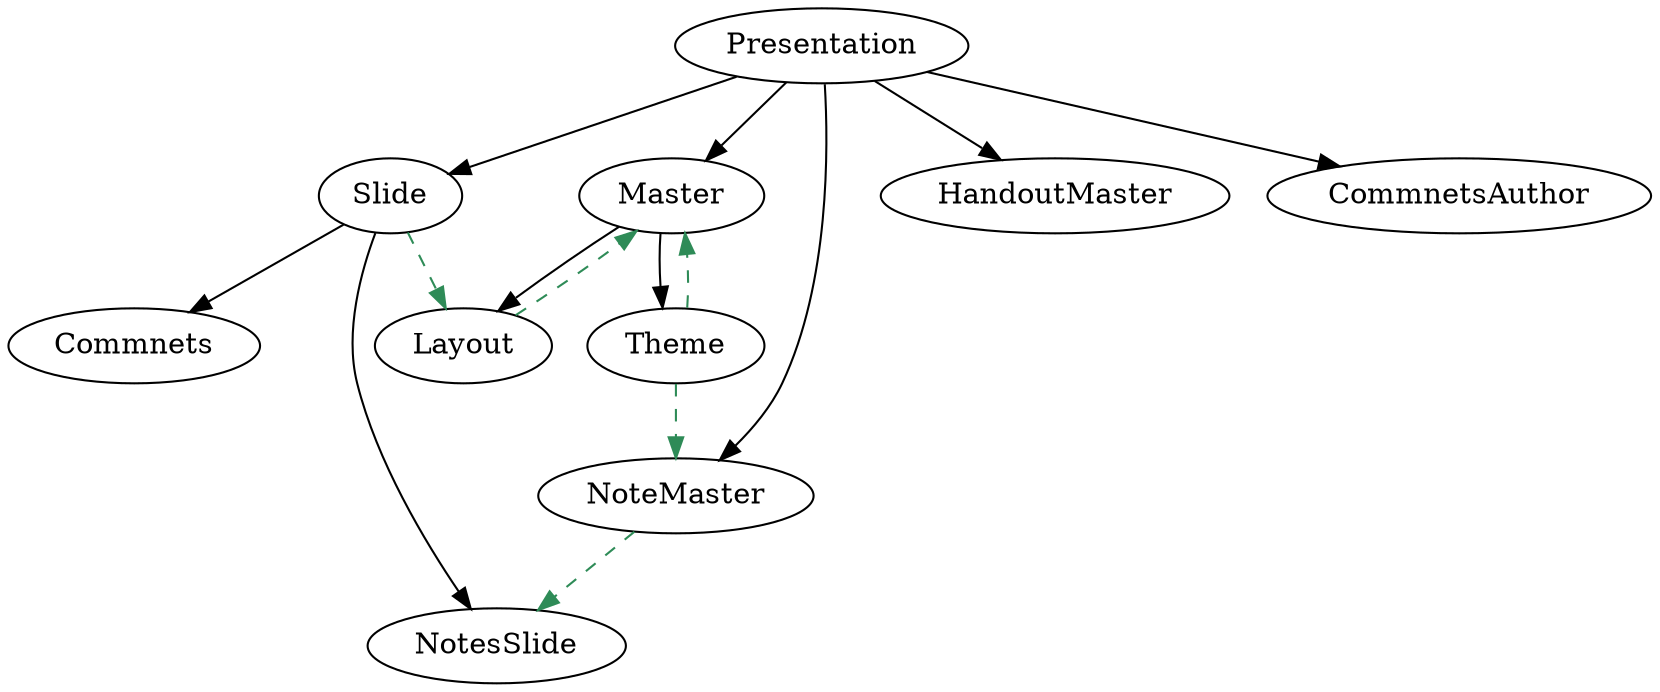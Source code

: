 digraph G {
	node[];
	Presentation

	Master

	Layout
	Slide
	Theme
	NoteMaster [
		lable= "Note Master"
	]
	HandoutMaster [
		lable= "Handout Master"
	]
	Commnets
	CommnetsAuthor
	edge[]
	// Target of an Explicit Relation
	Presentation -> Master
	Master-> Layout
	Presentation -> Slide
	Presentation -> NoteMaster
	Presentation -> HandoutMaster
	Presentation -> CommnetsAuthor
	Slide -> Commnets
	Slide->NotesSlide
	Master-> Theme

	edge[fontsize=10, color=seagreen, fontcolor=seagreen, style=dashed]
	// Implicit Relation
	Layout -> Master[lable="defined base on"]
	Slide->Layout [lable="associated with"]
	Theme -> {Master, NoteMaster}
	NoteMaster->NotesSlide
}